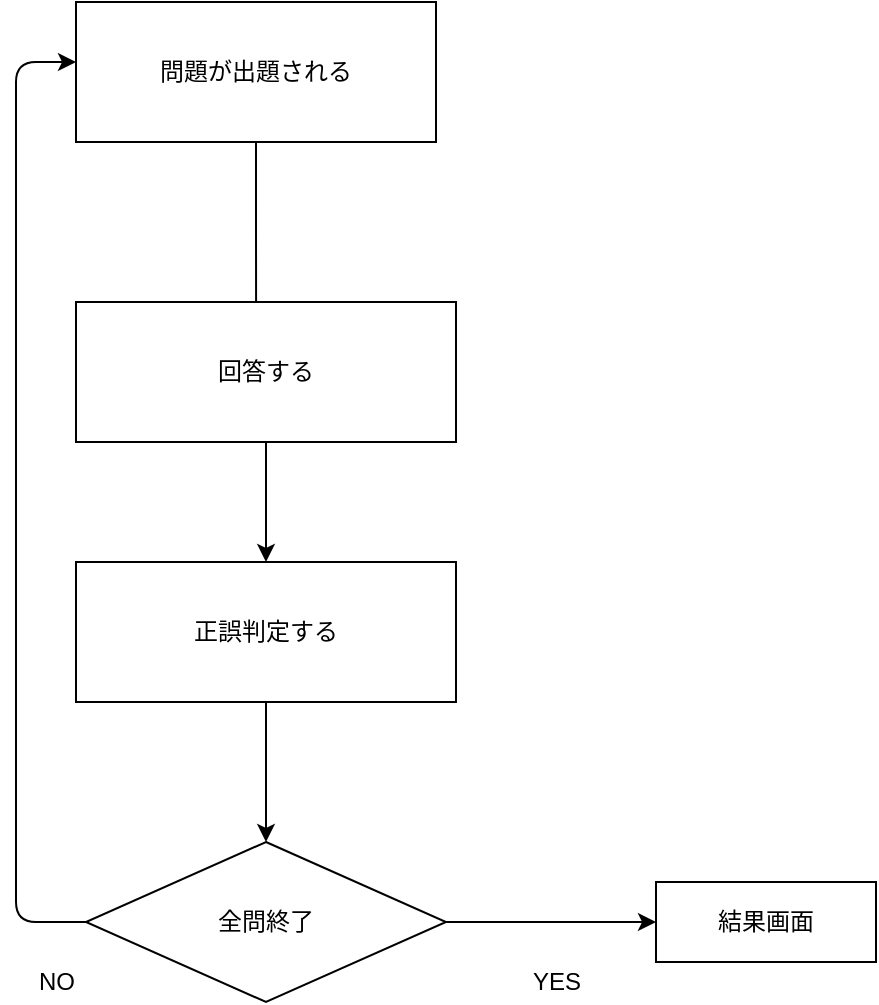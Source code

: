 <mxfile>
    <diagram id="tv8FbKGA65dq5puSm60b" name="ページ1">
        <mxGraphModel dx="673" dy="725" grid="1" gridSize="10" guides="1" tooltips="1" connect="1" arrows="1" fold="1" page="1" pageScale="1" pageWidth="827" pageHeight="1169" math="0" shadow="0">
            <root>
                <mxCell id="0"/>
                <mxCell id="1" parent="0"/>
                <mxCell id="16" style="edgeStyle=orthogonalEdgeStyle;html=1;entryX=0.474;entryY=0.143;entryDx=0;entryDy=0;entryPerimeter=0;" edge="1" parent="1" source="6" target="7">
                    <mxGeometry relative="1" as="geometry"/>
                </mxCell>
                <mxCell id="6" value="問題が出題される" style="whiteSpace=wrap;html=1;align=center;" vertex="1" parent="1">
                    <mxGeometry x="260" y="250" width="180" height="70" as="geometry"/>
                </mxCell>
                <mxCell id="17" style="edgeStyle=orthogonalEdgeStyle;html=1;entryX=0.5;entryY=0;entryDx=0;entryDy=0;" edge="1" parent="1" source="7" target="10">
                    <mxGeometry relative="1" as="geometry"/>
                </mxCell>
                <mxCell id="7" value="回答する" style="whiteSpace=wrap;html=1;align=center;" vertex="1" parent="1">
                    <mxGeometry x="260" y="400" width="190" height="70" as="geometry"/>
                </mxCell>
                <mxCell id="25" style="edgeStyle=orthogonalEdgeStyle;html=1;entryX=0;entryY=0.5;entryDx=0;entryDy=0;startArrow=none;startFill=0;endArrow=classic;endFill=1;" edge="1" parent="1" source="9" target="21">
                    <mxGeometry relative="1" as="geometry"/>
                </mxCell>
                <mxCell id="9" value="全問終了" style="shape=rhombus;perimeter=rhombusPerimeter;whiteSpace=wrap;html=1;align=center;" vertex="1" parent="1">
                    <mxGeometry x="265" y="670" width="180" height="80" as="geometry"/>
                </mxCell>
                <mxCell id="18" style="edgeStyle=orthogonalEdgeStyle;html=1;entryX=0.5;entryY=0;entryDx=0;entryDy=0;" edge="1" parent="1" source="10" target="9">
                    <mxGeometry relative="1" as="geometry"/>
                </mxCell>
                <mxCell id="10" value="正誤判定する" style="whiteSpace=wrap;html=1;align=center;" vertex="1" parent="1">
                    <mxGeometry x="260" y="530" width="190" height="70" as="geometry"/>
                </mxCell>
                <mxCell id="19" value="" style="edgeStyle=elbowEdgeStyle;elbow=horizontal;endArrow=none;html=1;entryX=0;entryY=0.5;entryDx=0;entryDy=0;endFill=0;startArrow=classic;startFill=1;" edge="1" parent="1" target="9">
                    <mxGeometry width="50" height="50" relative="1" as="geometry">
                        <mxPoint x="260" y="280" as="sourcePoint"/>
                        <mxPoint x="140" y="710" as="targetPoint"/>
                        <Array as="points">
                            <mxPoint x="230" y="700"/>
                            <mxPoint x="230" y="670"/>
                        </Array>
                    </mxGeometry>
                </mxCell>
                <mxCell id="21" value="結果画面" style="whiteSpace=wrap;html=1;align=center;" vertex="1" parent="1">
                    <mxGeometry x="550" y="690" width="110" height="40" as="geometry"/>
                </mxCell>
                <mxCell id="22" value="NO" style="text;html=1;align=center;verticalAlign=middle;resizable=0;points=[];autosize=1;strokeColor=none;fillColor=none;" vertex="1" parent="1">
                    <mxGeometry x="235" y="730" width="30" height="20" as="geometry"/>
                </mxCell>
                <mxCell id="23" value="YES" style="text;html=1;align=center;verticalAlign=middle;resizable=0;points=[];autosize=1;strokeColor=none;fillColor=none;" vertex="1" parent="1">
                    <mxGeometry x="480" y="730" width="40" height="20" as="geometry"/>
                </mxCell>
            </root>
        </mxGraphModel>
    </diagram>
</mxfile>